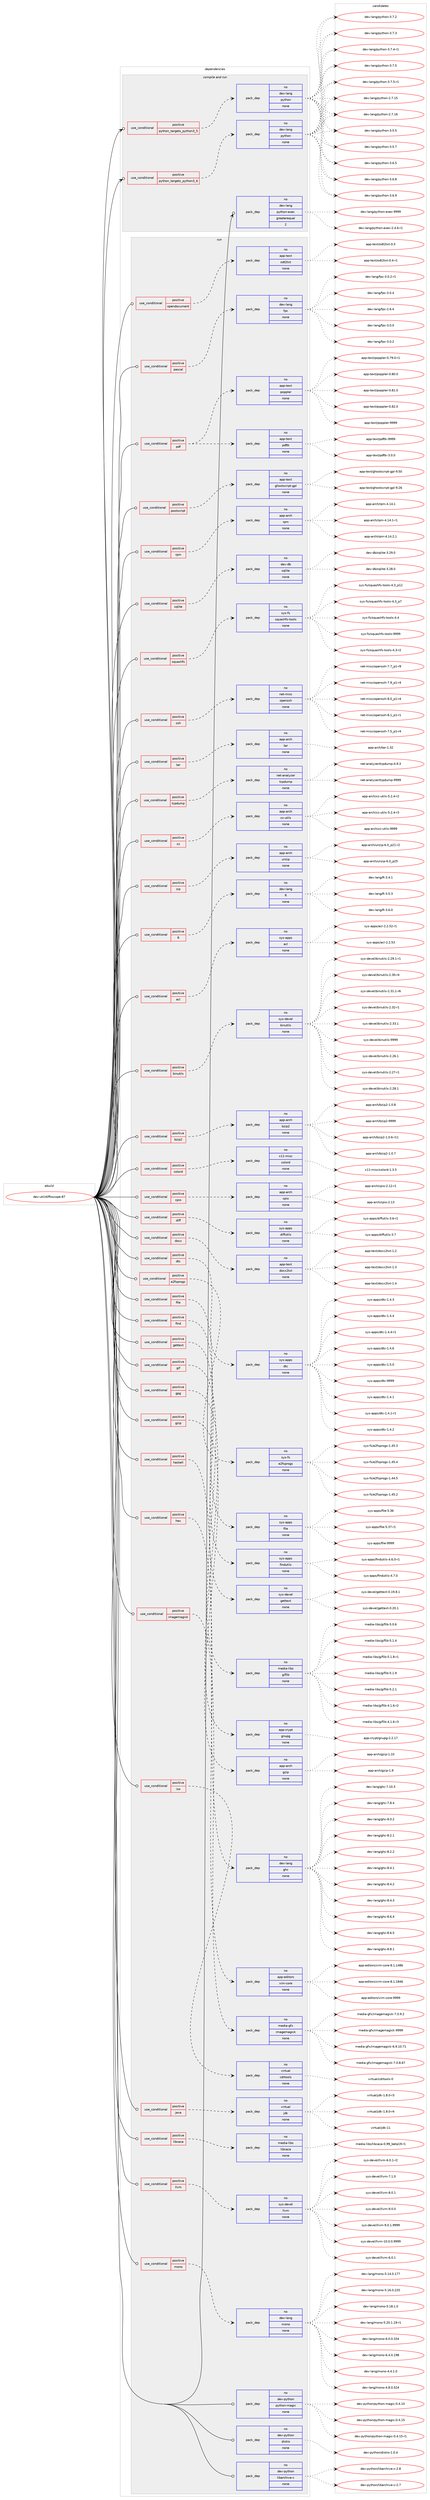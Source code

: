 digraph prolog {

# *************
# Graph options
# *************

newrank=true;
concentrate=true;
compound=true;
graph [rankdir=LR,fontname=Helvetica,fontsize=10,ranksep=1.5];#, ranksep=2.5, nodesep=0.2];
edge  [arrowhead=vee];
node  [fontname=Helvetica,fontsize=10];

# **********
# The ebuild
# **********

subgraph cluster_leftcol {
color=gray;
rank=same;
label=<<i>ebuild</i>>;
id [label="dev-util/diffoscope-87", color=red, width=4, href="../dev-util/diffoscope-87.svg"];
}

# ****************
# The dependencies
# ****************

subgraph cluster_midcol {
color=gray;
label=<<i>dependencies</i>>;
subgraph cluster_compile {
fillcolor="#eeeeee";
style=filled;
label=<<i>compile</i>>;
}
subgraph cluster_compileandrun {
fillcolor="#eeeeee";
style=filled;
label=<<i>compile and run</i>>;
subgraph cond182493 {
dependency728346 [label=<<TABLE BORDER="0" CELLBORDER="1" CELLSPACING="0" CELLPADDING="4"><TR><TD ROWSPAN="3" CELLPADDING="10">use_conditional</TD></TR><TR><TD>positive</TD></TR><TR><TD>python_targets_python3_5</TD></TR></TABLE>>, shape=none, color=red];
subgraph pack533726 {
dependency728347 [label=<<TABLE BORDER="0" CELLBORDER="1" CELLSPACING="0" CELLPADDING="4" WIDTH="220"><TR><TD ROWSPAN="6" CELLPADDING="30">pack_dep</TD></TR><TR><TD WIDTH="110">no</TD></TR><TR><TD>dev-lang</TD></TR><TR><TD>python</TD></TR><TR><TD>none</TD></TR><TR><TD></TD></TR></TABLE>>, shape=none, color=blue];
}
dependency728346:e -> dependency728347:w [weight=20,style="dashed",arrowhead="vee"];
}
id:e -> dependency728346:w [weight=20,style="solid",arrowhead="odotvee"];
subgraph cond182494 {
dependency728348 [label=<<TABLE BORDER="0" CELLBORDER="1" CELLSPACING="0" CELLPADDING="4"><TR><TD ROWSPAN="3" CELLPADDING="10">use_conditional</TD></TR><TR><TD>positive</TD></TR><TR><TD>python_targets_python3_6</TD></TR></TABLE>>, shape=none, color=red];
subgraph pack533727 {
dependency728349 [label=<<TABLE BORDER="0" CELLBORDER="1" CELLSPACING="0" CELLPADDING="4" WIDTH="220"><TR><TD ROWSPAN="6" CELLPADDING="30">pack_dep</TD></TR><TR><TD WIDTH="110">no</TD></TR><TR><TD>dev-lang</TD></TR><TR><TD>python</TD></TR><TR><TD>none</TD></TR><TR><TD></TD></TR></TABLE>>, shape=none, color=blue];
}
dependency728348:e -> dependency728349:w [weight=20,style="dashed",arrowhead="vee"];
}
id:e -> dependency728348:w [weight=20,style="solid",arrowhead="odotvee"];
subgraph pack533728 {
dependency728350 [label=<<TABLE BORDER="0" CELLBORDER="1" CELLSPACING="0" CELLPADDING="4" WIDTH="220"><TR><TD ROWSPAN="6" CELLPADDING="30">pack_dep</TD></TR><TR><TD WIDTH="110">no</TD></TR><TR><TD>dev-lang</TD></TR><TR><TD>python-exec</TD></TR><TR><TD>greaterequal</TD></TR><TR><TD>2</TD></TR></TABLE>>, shape=none, color=blue];
}
id:e -> dependency728350:w [weight=20,style="solid",arrowhead="odotvee"];
}
subgraph cluster_run {
fillcolor="#eeeeee";
style=filled;
label=<<i>run</i>>;
subgraph cond182495 {
dependency728351 [label=<<TABLE BORDER="0" CELLBORDER="1" CELLSPACING="0" CELLPADDING="4"><TR><TD ROWSPAN="3" CELLPADDING="10">use_conditional</TD></TR><TR><TD>positive</TD></TR><TR><TD>R</TD></TR></TABLE>>, shape=none, color=red];
subgraph pack533729 {
dependency728352 [label=<<TABLE BORDER="0" CELLBORDER="1" CELLSPACING="0" CELLPADDING="4" WIDTH="220"><TR><TD ROWSPAN="6" CELLPADDING="30">pack_dep</TD></TR><TR><TD WIDTH="110">no</TD></TR><TR><TD>dev-lang</TD></TR><TR><TD>R</TD></TR><TR><TD>none</TD></TR><TR><TD></TD></TR></TABLE>>, shape=none, color=blue];
}
dependency728351:e -> dependency728352:w [weight=20,style="dashed",arrowhead="vee"];
}
id:e -> dependency728351:w [weight=20,style="solid",arrowhead="odot"];
subgraph cond182496 {
dependency728353 [label=<<TABLE BORDER="0" CELLBORDER="1" CELLSPACING="0" CELLPADDING="4"><TR><TD ROWSPAN="3" CELLPADDING="10">use_conditional</TD></TR><TR><TD>positive</TD></TR><TR><TD>acl</TD></TR></TABLE>>, shape=none, color=red];
subgraph pack533730 {
dependency728354 [label=<<TABLE BORDER="0" CELLBORDER="1" CELLSPACING="0" CELLPADDING="4" WIDTH="220"><TR><TD ROWSPAN="6" CELLPADDING="30">pack_dep</TD></TR><TR><TD WIDTH="110">no</TD></TR><TR><TD>sys-apps</TD></TR><TR><TD>acl</TD></TR><TR><TD>none</TD></TR><TR><TD></TD></TR></TABLE>>, shape=none, color=blue];
}
dependency728353:e -> dependency728354:w [weight=20,style="dashed",arrowhead="vee"];
}
id:e -> dependency728353:w [weight=20,style="solid",arrowhead="odot"];
subgraph cond182497 {
dependency728355 [label=<<TABLE BORDER="0" CELLBORDER="1" CELLSPACING="0" CELLPADDING="4"><TR><TD ROWSPAN="3" CELLPADDING="10">use_conditional</TD></TR><TR><TD>positive</TD></TR><TR><TD>binutils</TD></TR></TABLE>>, shape=none, color=red];
subgraph pack533731 {
dependency728356 [label=<<TABLE BORDER="0" CELLBORDER="1" CELLSPACING="0" CELLPADDING="4" WIDTH="220"><TR><TD ROWSPAN="6" CELLPADDING="30">pack_dep</TD></TR><TR><TD WIDTH="110">no</TD></TR><TR><TD>sys-devel</TD></TR><TR><TD>binutils</TD></TR><TR><TD>none</TD></TR><TR><TD></TD></TR></TABLE>>, shape=none, color=blue];
}
dependency728355:e -> dependency728356:w [weight=20,style="dashed",arrowhead="vee"];
}
id:e -> dependency728355:w [weight=20,style="solid",arrowhead="odot"];
subgraph cond182498 {
dependency728357 [label=<<TABLE BORDER="0" CELLBORDER="1" CELLSPACING="0" CELLPADDING="4"><TR><TD ROWSPAN="3" CELLPADDING="10">use_conditional</TD></TR><TR><TD>positive</TD></TR><TR><TD>bzip2</TD></TR></TABLE>>, shape=none, color=red];
subgraph pack533732 {
dependency728358 [label=<<TABLE BORDER="0" CELLBORDER="1" CELLSPACING="0" CELLPADDING="4" WIDTH="220"><TR><TD ROWSPAN="6" CELLPADDING="30">pack_dep</TD></TR><TR><TD WIDTH="110">no</TD></TR><TR><TD>app-arch</TD></TR><TR><TD>bzip2</TD></TR><TR><TD>none</TD></TR><TR><TD></TD></TR></TABLE>>, shape=none, color=blue];
}
dependency728357:e -> dependency728358:w [weight=20,style="dashed",arrowhead="vee"];
}
id:e -> dependency728357:w [weight=20,style="solid",arrowhead="odot"];
subgraph cond182499 {
dependency728359 [label=<<TABLE BORDER="0" CELLBORDER="1" CELLSPACING="0" CELLPADDING="4"><TR><TD ROWSPAN="3" CELLPADDING="10">use_conditional</TD></TR><TR><TD>positive</TD></TR><TR><TD>colord</TD></TR></TABLE>>, shape=none, color=red];
subgraph pack533733 {
dependency728360 [label=<<TABLE BORDER="0" CELLBORDER="1" CELLSPACING="0" CELLPADDING="4" WIDTH="220"><TR><TD ROWSPAN="6" CELLPADDING="30">pack_dep</TD></TR><TR><TD WIDTH="110">no</TD></TR><TR><TD>x11-misc</TD></TR><TR><TD>colord</TD></TR><TR><TD>none</TD></TR><TR><TD></TD></TR></TABLE>>, shape=none, color=blue];
}
dependency728359:e -> dependency728360:w [weight=20,style="dashed",arrowhead="vee"];
}
id:e -> dependency728359:w [weight=20,style="solid",arrowhead="odot"];
subgraph cond182500 {
dependency728361 [label=<<TABLE BORDER="0" CELLBORDER="1" CELLSPACING="0" CELLPADDING="4"><TR><TD ROWSPAN="3" CELLPADDING="10">use_conditional</TD></TR><TR><TD>positive</TD></TR><TR><TD>cpio</TD></TR></TABLE>>, shape=none, color=red];
subgraph pack533734 {
dependency728362 [label=<<TABLE BORDER="0" CELLBORDER="1" CELLSPACING="0" CELLPADDING="4" WIDTH="220"><TR><TD ROWSPAN="6" CELLPADDING="30">pack_dep</TD></TR><TR><TD WIDTH="110">no</TD></TR><TR><TD>app-arch</TD></TR><TR><TD>cpio</TD></TR><TR><TD>none</TD></TR><TR><TD></TD></TR></TABLE>>, shape=none, color=blue];
}
dependency728361:e -> dependency728362:w [weight=20,style="dashed",arrowhead="vee"];
}
id:e -> dependency728361:w [weight=20,style="solid",arrowhead="odot"];
subgraph cond182501 {
dependency728363 [label=<<TABLE BORDER="0" CELLBORDER="1" CELLSPACING="0" CELLPADDING="4"><TR><TD ROWSPAN="3" CELLPADDING="10">use_conditional</TD></TR><TR><TD>positive</TD></TR><TR><TD>diff</TD></TR></TABLE>>, shape=none, color=red];
subgraph pack533735 {
dependency728364 [label=<<TABLE BORDER="0" CELLBORDER="1" CELLSPACING="0" CELLPADDING="4" WIDTH="220"><TR><TD ROWSPAN="6" CELLPADDING="30">pack_dep</TD></TR><TR><TD WIDTH="110">no</TD></TR><TR><TD>sys-apps</TD></TR><TR><TD>diffutils</TD></TR><TR><TD>none</TD></TR><TR><TD></TD></TR></TABLE>>, shape=none, color=blue];
}
dependency728363:e -> dependency728364:w [weight=20,style="dashed",arrowhead="vee"];
}
id:e -> dependency728363:w [weight=20,style="solid",arrowhead="odot"];
subgraph cond182502 {
dependency728365 [label=<<TABLE BORDER="0" CELLBORDER="1" CELLSPACING="0" CELLPADDING="4"><TR><TD ROWSPAN="3" CELLPADDING="10">use_conditional</TD></TR><TR><TD>positive</TD></TR><TR><TD>docx</TD></TR></TABLE>>, shape=none, color=red];
subgraph pack533736 {
dependency728366 [label=<<TABLE BORDER="0" CELLBORDER="1" CELLSPACING="0" CELLPADDING="4" WIDTH="220"><TR><TD ROWSPAN="6" CELLPADDING="30">pack_dep</TD></TR><TR><TD WIDTH="110">no</TD></TR><TR><TD>app-text</TD></TR><TR><TD>docx2txt</TD></TR><TR><TD>none</TD></TR><TR><TD></TD></TR></TABLE>>, shape=none, color=blue];
}
dependency728365:e -> dependency728366:w [weight=20,style="dashed",arrowhead="vee"];
}
id:e -> dependency728365:w [weight=20,style="solid",arrowhead="odot"];
subgraph cond182503 {
dependency728367 [label=<<TABLE BORDER="0" CELLBORDER="1" CELLSPACING="0" CELLPADDING="4"><TR><TD ROWSPAN="3" CELLPADDING="10">use_conditional</TD></TR><TR><TD>positive</TD></TR><TR><TD>dtc</TD></TR></TABLE>>, shape=none, color=red];
subgraph pack533737 {
dependency728368 [label=<<TABLE BORDER="0" CELLBORDER="1" CELLSPACING="0" CELLPADDING="4" WIDTH="220"><TR><TD ROWSPAN="6" CELLPADDING="30">pack_dep</TD></TR><TR><TD WIDTH="110">no</TD></TR><TR><TD>sys-apps</TD></TR><TR><TD>dtc</TD></TR><TR><TD>none</TD></TR><TR><TD></TD></TR></TABLE>>, shape=none, color=blue];
}
dependency728367:e -> dependency728368:w [weight=20,style="dashed",arrowhead="vee"];
}
id:e -> dependency728367:w [weight=20,style="solid",arrowhead="odot"];
subgraph cond182504 {
dependency728369 [label=<<TABLE BORDER="0" CELLBORDER="1" CELLSPACING="0" CELLPADDING="4"><TR><TD ROWSPAN="3" CELLPADDING="10">use_conditional</TD></TR><TR><TD>positive</TD></TR><TR><TD>e2fsprogs</TD></TR></TABLE>>, shape=none, color=red];
subgraph pack533738 {
dependency728370 [label=<<TABLE BORDER="0" CELLBORDER="1" CELLSPACING="0" CELLPADDING="4" WIDTH="220"><TR><TD ROWSPAN="6" CELLPADDING="30">pack_dep</TD></TR><TR><TD WIDTH="110">no</TD></TR><TR><TD>sys-fs</TD></TR><TR><TD>e2fsprogs</TD></TR><TR><TD>none</TD></TR><TR><TD></TD></TR></TABLE>>, shape=none, color=blue];
}
dependency728369:e -> dependency728370:w [weight=20,style="dashed",arrowhead="vee"];
}
id:e -> dependency728369:w [weight=20,style="solid",arrowhead="odot"];
subgraph cond182505 {
dependency728371 [label=<<TABLE BORDER="0" CELLBORDER="1" CELLSPACING="0" CELLPADDING="4"><TR><TD ROWSPAN="3" CELLPADDING="10">use_conditional</TD></TR><TR><TD>positive</TD></TR><TR><TD>file</TD></TR></TABLE>>, shape=none, color=red];
subgraph pack533739 {
dependency728372 [label=<<TABLE BORDER="0" CELLBORDER="1" CELLSPACING="0" CELLPADDING="4" WIDTH="220"><TR><TD ROWSPAN="6" CELLPADDING="30">pack_dep</TD></TR><TR><TD WIDTH="110">no</TD></TR><TR><TD>sys-apps</TD></TR><TR><TD>file</TD></TR><TR><TD>none</TD></TR><TR><TD></TD></TR></TABLE>>, shape=none, color=blue];
}
dependency728371:e -> dependency728372:w [weight=20,style="dashed",arrowhead="vee"];
}
id:e -> dependency728371:w [weight=20,style="solid",arrowhead="odot"];
subgraph cond182506 {
dependency728373 [label=<<TABLE BORDER="0" CELLBORDER="1" CELLSPACING="0" CELLPADDING="4"><TR><TD ROWSPAN="3" CELLPADDING="10">use_conditional</TD></TR><TR><TD>positive</TD></TR><TR><TD>find</TD></TR></TABLE>>, shape=none, color=red];
subgraph pack533740 {
dependency728374 [label=<<TABLE BORDER="0" CELLBORDER="1" CELLSPACING="0" CELLPADDING="4" WIDTH="220"><TR><TD ROWSPAN="6" CELLPADDING="30">pack_dep</TD></TR><TR><TD WIDTH="110">no</TD></TR><TR><TD>sys-apps</TD></TR><TR><TD>findutils</TD></TR><TR><TD>none</TD></TR><TR><TD></TD></TR></TABLE>>, shape=none, color=blue];
}
dependency728373:e -> dependency728374:w [weight=20,style="dashed",arrowhead="vee"];
}
id:e -> dependency728373:w [weight=20,style="solid",arrowhead="odot"];
subgraph cond182507 {
dependency728375 [label=<<TABLE BORDER="0" CELLBORDER="1" CELLSPACING="0" CELLPADDING="4"><TR><TD ROWSPAN="3" CELLPADDING="10">use_conditional</TD></TR><TR><TD>positive</TD></TR><TR><TD>gettext</TD></TR></TABLE>>, shape=none, color=red];
subgraph pack533741 {
dependency728376 [label=<<TABLE BORDER="0" CELLBORDER="1" CELLSPACING="0" CELLPADDING="4" WIDTH="220"><TR><TD ROWSPAN="6" CELLPADDING="30">pack_dep</TD></TR><TR><TD WIDTH="110">no</TD></TR><TR><TD>sys-devel</TD></TR><TR><TD>gettext</TD></TR><TR><TD>none</TD></TR><TR><TD></TD></TR></TABLE>>, shape=none, color=blue];
}
dependency728375:e -> dependency728376:w [weight=20,style="dashed",arrowhead="vee"];
}
id:e -> dependency728375:w [weight=20,style="solid",arrowhead="odot"];
subgraph cond182508 {
dependency728377 [label=<<TABLE BORDER="0" CELLBORDER="1" CELLSPACING="0" CELLPADDING="4"><TR><TD ROWSPAN="3" CELLPADDING="10">use_conditional</TD></TR><TR><TD>positive</TD></TR><TR><TD>gif</TD></TR></TABLE>>, shape=none, color=red];
subgraph pack533742 {
dependency728378 [label=<<TABLE BORDER="0" CELLBORDER="1" CELLSPACING="0" CELLPADDING="4" WIDTH="220"><TR><TD ROWSPAN="6" CELLPADDING="30">pack_dep</TD></TR><TR><TD WIDTH="110">no</TD></TR><TR><TD>media-libs</TD></TR><TR><TD>giflib</TD></TR><TR><TD>none</TD></TR><TR><TD></TD></TR></TABLE>>, shape=none, color=blue];
}
dependency728377:e -> dependency728378:w [weight=20,style="dashed",arrowhead="vee"];
}
id:e -> dependency728377:w [weight=20,style="solid",arrowhead="odot"];
subgraph cond182509 {
dependency728379 [label=<<TABLE BORDER="0" CELLBORDER="1" CELLSPACING="0" CELLPADDING="4"><TR><TD ROWSPAN="3" CELLPADDING="10">use_conditional</TD></TR><TR><TD>positive</TD></TR><TR><TD>gpg</TD></TR></TABLE>>, shape=none, color=red];
subgraph pack533743 {
dependency728380 [label=<<TABLE BORDER="0" CELLBORDER="1" CELLSPACING="0" CELLPADDING="4" WIDTH="220"><TR><TD ROWSPAN="6" CELLPADDING="30">pack_dep</TD></TR><TR><TD WIDTH="110">no</TD></TR><TR><TD>app-crypt</TD></TR><TR><TD>gnupg</TD></TR><TR><TD>none</TD></TR><TR><TD></TD></TR></TABLE>>, shape=none, color=blue];
}
dependency728379:e -> dependency728380:w [weight=20,style="dashed",arrowhead="vee"];
}
id:e -> dependency728379:w [weight=20,style="solid",arrowhead="odot"];
subgraph cond182510 {
dependency728381 [label=<<TABLE BORDER="0" CELLBORDER="1" CELLSPACING="0" CELLPADDING="4"><TR><TD ROWSPAN="3" CELLPADDING="10">use_conditional</TD></TR><TR><TD>positive</TD></TR><TR><TD>gzip</TD></TR></TABLE>>, shape=none, color=red];
subgraph pack533744 {
dependency728382 [label=<<TABLE BORDER="0" CELLBORDER="1" CELLSPACING="0" CELLPADDING="4" WIDTH="220"><TR><TD ROWSPAN="6" CELLPADDING="30">pack_dep</TD></TR><TR><TD WIDTH="110">no</TD></TR><TR><TD>app-arch</TD></TR><TR><TD>gzip</TD></TR><TR><TD>none</TD></TR><TR><TD></TD></TR></TABLE>>, shape=none, color=blue];
}
dependency728381:e -> dependency728382:w [weight=20,style="dashed",arrowhead="vee"];
}
id:e -> dependency728381:w [weight=20,style="solid",arrowhead="odot"];
subgraph cond182511 {
dependency728383 [label=<<TABLE BORDER="0" CELLBORDER="1" CELLSPACING="0" CELLPADDING="4"><TR><TD ROWSPAN="3" CELLPADDING="10">use_conditional</TD></TR><TR><TD>positive</TD></TR><TR><TD>haskell</TD></TR></TABLE>>, shape=none, color=red];
subgraph pack533745 {
dependency728384 [label=<<TABLE BORDER="0" CELLBORDER="1" CELLSPACING="0" CELLPADDING="4" WIDTH="220"><TR><TD ROWSPAN="6" CELLPADDING="30">pack_dep</TD></TR><TR><TD WIDTH="110">no</TD></TR><TR><TD>dev-lang</TD></TR><TR><TD>ghc</TD></TR><TR><TD>none</TD></TR><TR><TD></TD></TR></TABLE>>, shape=none, color=blue];
}
dependency728383:e -> dependency728384:w [weight=20,style="dashed",arrowhead="vee"];
}
id:e -> dependency728383:w [weight=20,style="solid",arrowhead="odot"];
subgraph cond182512 {
dependency728385 [label=<<TABLE BORDER="0" CELLBORDER="1" CELLSPACING="0" CELLPADDING="4"><TR><TD ROWSPAN="3" CELLPADDING="10">use_conditional</TD></TR><TR><TD>positive</TD></TR><TR><TD>hex</TD></TR></TABLE>>, shape=none, color=red];
subgraph pack533746 {
dependency728386 [label=<<TABLE BORDER="0" CELLBORDER="1" CELLSPACING="0" CELLPADDING="4" WIDTH="220"><TR><TD ROWSPAN="6" CELLPADDING="30">pack_dep</TD></TR><TR><TD WIDTH="110">no</TD></TR><TR><TD>app-editors</TD></TR><TR><TD>vim-core</TD></TR><TR><TD>none</TD></TR><TR><TD></TD></TR></TABLE>>, shape=none, color=blue];
}
dependency728385:e -> dependency728386:w [weight=20,style="dashed",arrowhead="vee"];
}
id:e -> dependency728385:w [weight=20,style="solid",arrowhead="odot"];
subgraph cond182513 {
dependency728387 [label=<<TABLE BORDER="0" CELLBORDER="1" CELLSPACING="0" CELLPADDING="4"><TR><TD ROWSPAN="3" CELLPADDING="10">use_conditional</TD></TR><TR><TD>positive</TD></TR><TR><TD>imagemagick</TD></TR></TABLE>>, shape=none, color=red];
subgraph pack533747 {
dependency728388 [label=<<TABLE BORDER="0" CELLBORDER="1" CELLSPACING="0" CELLPADDING="4" WIDTH="220"><TR><TD ROWSPAN="6" CELLPADDING="30">pack_dep</TD></TR><TR><TD WIDTH="110">no</TD></TR><TR><TD>media-gfx</TD></TR><TR><TD>imagemagick</TD></TR><TR><TD>none</TD></TR><TR><TD></TD></TR></TABLE>>, shape=none, color=blue];
}
dependency728387:e -> dependency728388:w [weight=20,style="dashed",arrowhead="vee"];
}
id:e -> dependency728387:w [weight=20,style="solid",arrowhead="odot"];
subgraph cond182514 {
dependency728389 [label=<<TABLE BORDER="0" CELLBORDER="1" CELLSPACING="0" CELLPADDING="4"><TR><TD ROWSPAN="3" CELLPADDING="10">use_conditional</TD></TR><TR><TD>positive</TD></TR><TR><TD>iso</TD></TR></TABLE>>, shape=none, color=red];
subgraph pack533748 {
dependency728390 [label=<<TABLE BORDER="0" CELLBORDER="1" CELLSPACING="0" CELLPADDING="4" WIDTH="220"><TR><TD ROWSPAN="6" CELLPADDING="30">pack_dep</TD></TR><TR><TD WIDTH="110">no</TD></TR><TR><TD>virtual</TD></TR><TR><TD>cdrtools</TD></TR><TR><TD>none</TD></TR><TR><TD></TD></TR></TABLE>>, shape=none, color=blue];
}
dependency728389:e -> dependency728390:w [weight=20,style="dashed",arrowhead="vee"];
}
id:e -> dependency728389:w [weight=20,style="solid",arrowhead="odot"];
subgraph cond182515 {
dependency728391 [label=<<TABLE BORDER="0" CELLBORDER="1" CELLSPACING="0" CELLPADDING="4"><TR><TD ROWSPAN="3" CELLPADDING="10">use_conditional</TD></TR><TR><TD>positive</TD></TR><TR><TD>java</TD></TR></TABLE>>, shape=none, color=red];
subgraph pack533749 {
dependency728392 [label=<<TABLE BORDER="0" CELLBORDER="1" CELLSPACING="0" CELLPADDING="4" WIDTH="220"><TR><TD ROWSPAN="6" CELLPADDING="30">pack_dep</TD></TR><TR><TD WIDTH="110">no</TD></TR><TR><TD>virtual</TD></TR><TR><TD>jdk</TD></TR><TR><TD>none</TD></TR><TR><TD></TD></TR></TABLE>>, shape=none, color=blue];
}
dependency728391:e -> dependency728392:w [weight=20,style="dashed",arrowhead="vee"];
}
id:e -> dependency728391:w [weight=20,style="solid",arrowhead="odot"];
subgraph cond182516 {
dependency728393 [label=<<TABLE BORDER="0" CELLBORDER="1" CELLSPACING="0" CELLPADDING="4"><TR><TD ROWSPAN="3" CELLPADDING="10">use_conditional</TD></TR><TR><TD>positive</TD></TR><TR><TD>libcaca</TD></TR></TABLE>>, shape=none, color=red];
subgraph pack533750 {
dependency728394 [label=<<TABLE BORDER="0" CELLBORDER="1" CELLSPACING="0" CELLPADDING="4" WIDTH="220"><TR><TD ROWSPAN="6" CELLPADDING="30">pack_dep</TD></TR><TR><TD WIDTH="110">no</TD></TR><TR><TD>media-libs</TD></TR><TR><TD>libcaca</TD></TR><TR><TD>none</TD></TR><TR><TD></TD></TR></TABLE>>, shape=none, color=blue];
}
dependency728393:e -> dependency728394:w [weight=20,style="dashed",arrowhead="vee"];
}
id:e -> dependency728393:w [weight=20,style="solid",arrowhead="odot"];
subgraph cond182517 {
dependency728395 [label=<<TABLE BORDER="0" CELLBORDER="1" CELLSPACING="0" CELLPADDING="4"><TR><TD ROWSPAN="3" CELLPADDING="10">use_conditional</TD></TR><TR><TD>positive</TD></TR><TR><TD>llvm</TD></TR></TABLE>>, shape=none, color=red];
subgraph pack533751 {
dependency728396 [label=<<TABLE BORDER="0" CELLBORDER="1" CELLSPACING="0" CELLPADDING="4" WIDTH="220"><TR><TD ROWSPAN="6" CELLPADDING="30">pack_dep</TD></TR><TR><TD WIDTH="110">no</TD></TR><TR><TD>sys-devel</TD></TR><TR><TD>llvm</TD></TR><TR><TD>none</TD></TR><TR><TD></TD></TR></TABLE>>, shape=none, color=blue];
}
dependency728395:e -> dependency728396:w [weight=20,style="dashed",arrowhead="vee"];
}
id:e -> dependency728395:w [weight=20,style="solid",arrowhead="odot"];
subgraph cond182518 {
dependency728397 [label=<<TABLE BORDER="0" CELLBORDER="1" CELLSPACING="0" CELLPADDING="4"><TR><TD ROWSPAN="3" CELLPADDING="10">use_conditional</TD></TR><TR><TD>positive</TD></TR><TR><TD>mono</TD></TR></TABLE>>, shape=none, color=red];
subgraph pack533752 {
dependency728398 [label=<<TABLE BORDER="0" CELLBORDER="1" CELLSPACING="0" CELLPADDING="4" WIDTH="220"><TR><TD ROWSPAN="6" CELLPADDING="30">pack_dep</TD></TR><TR><TD WIDTH="110">no</TD></TR><TR><TD>dev-lang</TD></TR><TR><TD>mono</TD></TR><TR><TD>none</TD></TR><TR><TD></TD></TR></TABLE>>, shape=none, color=blue];
}
dependency728397:e -> dependency728398:w [weight=20,style="dashed",arrowhead="vee"];
}
id:e -> dependency728397:w [weight=20,style="solid",arrowhead="odot"];
subgraph cond182519 {
dependency728399 [label=<<TABLE BORDER="0" CELLBORDER="1" CELLSPACING="0" CELLPADDING="4"><TR><TD ROWSPAN="3" CELLPADDING="10">use_conditional</TD></TR><TR><TD>positive</TD></TR><TR><TD>opendocument</TD></TR></TABLE>>, shape=none, color=red];
subgraph pack533753 {
dependency728400 [label=<<TABLE BORDER="0" CELLBORDER="1" CELLSPACING="0" CELLPADDING="4" WIDTH="220"><TR><TD ROWSPAN="6" CELLPADDING="30">pack_dep</TD></TR><TR><TD WIDTH="110">no</TD></TR><TR><TD>app-text</TD></TR><TR><TD>odt2txt</TD></TR><TR><TD>none</TD></TR><TR><TD></TD></TR></TABLE>>, shape=none, color=blue];
}
dependency728399:e -> dependency728400:w [weight=20,style="dashed",arrowhead="vee"];
}
id:e -> dependency728399:w [weight=20,style="solid",arrowhead="odot"];
subgraph cond182520 {
dependency728401 [label=<<TABLE BORDER="0" CELLBORDER="1" CELLSPACING="0" CELLPADDING="4"><TR><TD ROWSPAN="3" CELLPADDING="10">use_conditional</TD></TR><TR><TD>positive</TD></TR><TR><TD>pascal</TD></TR></TABLE>>, shape=none, color=red];
subgraph pack533754 {
dependency728402 [label=<<TABLE BORDER="0" CELLBORDER="1" CELLSPACING="0" CELLPADDING="4" WIDTH="220"><TR><TD ROWSPAN="6" CELLPADDING="30">pack_dep</TD></TR><TR><TD WIDTH="110">no</TD></TR><TR><TD>dev-lang</TD></TR><TR><TD>fpc</TD></TR><TR><TD>none</TD></TR><TR><TD></TD></TR></TABLE>>, shape=none, color=blue];
}
dependency728401:e -> dependency728402:w [weight=20,style="dashed",arrowhead="vee"];
}
id:e -> dependency728401:w [weight=20,style="solid",arrowhead="odot"];
subgraph cond182521 {
dependency728403 [label=<<TABLE BORDER="0" CELLBORDER="1" CELLSPACING="0" CELLPADDING="4"><TR><TD ROWSPAN="3" CELLPADDING="10">use_conditional</TD></TR><TR><TD>positive</TD></TR><TR><TD>pdf</TD></TR></TABLE>>, shape=none, color=red];
subgraph pack533755 {
dependency728404 [label=<<TABLE BORDER="0" CELLBORDER="1" CELLSPACING="0" CELLPADDING="4" WIDTH="220"><TR><TD ROWSPAN="6" CELLPADDING="30">pack_dep</TD></TR><TR><TD WIDTH="110">no</TD></TR><TR><TD>app-text</TD></TR><TR><TD>pdftk</TD></TR><TR><TD>none</TD></TR><TR><TD></TD></TR></TABLE>>, shape=none, color=blue];
}
dependency728403:e -> dependency728404:w [weight=20,style="dashed",arrowhead="vee"];
subgraph pack533756 {
dependency728405 [label=<<TABLE BORDER="0" CELLBORDER="1" CELLSPACING="0" CELLPADDING="4" WIDTH="220"><TR><TD ROWSPAN="6" CELLPADDING="30">pack_dep</TD></TR><TR><TD WIDTH="110">no</TD></TR><TR><TD>app-text</TD></TR><TR><TD>poppler</TD></TR><TR><TD>none</TD></TR><TR><TD></TD></TR></TABLE>>, shape=none, color=blue];
}
dependency728403:e -> dependency728405:w [weight=20,style="dashed",arrowhead="vee"];
}
id:e -> dependency728403:w [weight=20,style="solid",arrowhead="odot"];
subgraph cond182522 {
dependency728406 [label=<<TABLE BORDER="0" CELLBORDER="1" CELLSPACING="0" CELLPADDING="4"><TR><TD ROWSPAN="3" CELLPADDING="10">use_conditional</TD></TR><TR><TD>positive</TD></TR><TR><TD>postscript</TD></TR></TABLE>>, shape=none, color=red];
subgraph pack533757 {
dependency728407 [label=<<TABLE BORDER="0" CELLBORDER="1" CELLSPACING="0" CELLPADDING="4" WIDTH="220"><TR><TD ROWSPAN="6" CELLPADDING="30">pack_dep</TD></TR><TR><TD WIDTH="110">no</TD></TR><TR><TD>app-text</TD></TR><TR><TD>ghostscript-gpl</TD></TR><TR><TD>none</TD></TR><TR><TD></TD></TR></TABLE>>, shape=none, color=blue];
}
dependency728406:e -> dependency728407:w [weight=20,style="dashed",arrowhead="vee"];
}
id:e -> dependency728406:w [weight=20,style="solid",arrowhead="odot"];
subgraph cond182523 {
dependency728408 [label=<<TABLE BORDER="0" CELLBORDER="1" CELLSPACING="0" CELLPADDING="4"><TR><TD ROWSPAN="3" CELLPADDING="10">use_conditional</TD></TR><TR><TD>positive</TD></TR><TR><TD>rpm</TD></TR></TABLE>>, shape=none, color=red];
subgraph pack533758 {
dependency728409 [label=<<TABLE BORDER="0" CELLBORDER="1" CELLSPACING="0" CELLPADDING="4" WIDTH="220"><TR><TD ROWSPAN="6" CELLPADDING="30">pack_dep</TD></TR><TR><TD WIDTH="110">no</TD></TR><TR><TD>app-arch</TD></TR><TR><TD>rpm</TD></TR><TR><TD>none</TD></TR><TR><TD></TD></TR></TABLE>>, shape=none, color=blue];
}
dependency728408:e -> dependency728409:w [weight=20,style="dashed",arrowhead="vee"];
}
id:e -> dependency728408:w [weight=20,style="solid",arrowhead="odot"];
subgraph cond182524 {
dependency728410 [label=<<TABLE BORDER="0" CELLBORDER="1" CELLSPACING="0" CELLPADDING="4"><TR><TD ROWSPAN="3" CELLPADDING="10">use_conditional</TD></TR><TR><TD>positive</TD></TR><TR><TD>sqlite</TD></TR></TABLE>>, shape=none, color=red];
subgraph pack533759 {
dependency728411 [label=<<TABLE BORDER="0" CELLBORDER="1" CELLSPACING="0" CELLPADDING="4" WIDTH="220"><TR><TD ROWSPAN="6" CELLPADDING="30">pack_dep</TD></TR><TR><TD WIDTH="110">no</TD></TR><TR><TD>dev-db</TD></TR><TR><TD>sqlite</TD></TR><TR><TD>none</TD></TR><TR><TD></TD></TR></TABLE>>, shape=none, color=blue];
}
dependency728410:e -> dependency728411:w [weight=20,style="dashed",arrowhead="vee"];
}
id:e -> dependency728410:w [weight=20,style="solid",arrowhead="odot"];
subgraph cond182525 {
dependency728412 [label=<<TABLE BORDER="0" CELLBORDER="1" CELLSPACING="0" CELLPADDING="4"><TR><TD ROWSPAN="3" CELLPADDING="10">use_conditional</TD></TR><TR><TD>positive</TD></TR><TR><TD>squashfs</TD></TR></TABLE>>, shape=none, color=red];
subgraph pack533760 {
dependency728413 [label=<<TABLE BORDER="0" CELLBORDER="1" CELLSPACING="0" CELLPADDING="4" WIDTH="220"><TR><TD ROWSPAN="6" CELLPADDING="30">pack_dep</TD></TR><TR><TD WIDTH="110">no</TD></TR><TR><TD>sys-fs</TD></TR><TR><TD>squashfs-tools</TD></TR><TR><TD>none</TD></TR><TR><TD></TD></TR></TABLE>>, shape=none, color=blue];
}
dependency728412:e -> dependency728413:w [weight=20,style="dashed",arrowhead="vee"];
}
id:e -> dependency728412:w [weight=20,style="solid",arrowhead="odot"];
subgraph cond182526 {
dependency728414 [label=<<TABLE BORDER="0" CELLBORDER="1" CELLSPACING="0" CELLPADDING="4"><TR><TD ROWSPAN="3" CELLPADDING="10">use_conditional</TD></TR><TR><TD>positive</TD></TR><TR><TD>ssh</TD></TR></TABLE>>, shape=none, color=red];
subgraph pack533761 {
dependency728415 [label=<<TABLE BORDER="0" CELLBORDER="1" CELLSPACING="0" CELLPADDING="4" WIDTH="220"><TR><TD ROWSPAN="6" CELLPADDING="30">pack_dep</TD></TR><TR><TD WIDTH="110">no</TD></TR><TR><TD>net-misc</TD></TR><TR><TD>openssh</TD></TR><TR><TD>none</TD></TR><TR><TD></TD></TR></TABLE>>, shape=none, color=blue];
}
dependency728414:e -> dependency728415:w [weight=20,style="dashed",arrowhead="vee"];
}
id:e -> dependency728414:w [weight=20,style="solid",arrowhead="odot"];
subgraph cond182527 {
dependency728416 [label=<<TABLE BORDER="0" CELLBORDER="1" CELLSPACING="0" CELLPADDING="4"><TR><TD ROWSPAN="3" CELLPADDING="10">use_conditional</TD></TR><TR><TD>positive</TD></TR><TR><TD>tar</TD></TR></TABLE>>, shape=none, color=red];
subgraph pack533762 {
dependency728417 [label=<<TABLE BORDER="0" CELLBORDER="1" CELLSPACING="0" CELLPADDING="4" WIDTH="220"><TR><TD ROWSPAN="6" CELLPADDING="30">pack_dep</TD></TR><TR><TD WIDTH="110">no</TD></TR><TR><TD>app-arch</TD></TR><TR><TD>tar</TD></TR><TR><TD>none</TD></TR><TR><TD></TD></TR></TABLE>>, shape=none, color=blue];
}
dependency728416:e -> dependency728417:w [weight=20,style="dashed",arrowhead="vee"];
}
id:e -> dependency728416:w [weight=20,style="solid",arrowhead="odot"];
subgraph cond182528 {
dependency728418 [label=<<TABLE BORDER="0" CELLBORDER="1" CELLSPACING="0" CELLPADDING="4"><TR><TD ROWSPAN="3" CELLPADDING="10">use_conditional</TD></TR><TR><TD>positive</TD></TR><TR><TD>tcpdump</TD></TR></TABLE>>, shape=none, color=red];
subgraph pack533763 {
dependency728419 [label=<<TABLE BORDER="0" CELLBORDER="1" CELLSPACING="0" CELLPADDING="4" WIDTH="220"><TR><TD ROWSPAN="6" CELLPADDING="30">pack_dep</TD></TR><TR><TD WIDTH="110">no</TD></TR><TR><TD>net-analyzer</TD></TR><TR><TD>tcpdump</TD></TR><TR><TD>none</TD></TR><TR><TD></TD></TR></TABLE>>, shape=none, color=blue];
}
dependency728418:e -> dependency728419:w [weight=20,style="dashed",arrowhead="vee"];
}
id:e -> dependency728418:w [weight=20,style="solid",arrowhead="odot"];
subgraph cond182529 {
dependency728420 [label=<<TABLE BORDER="0" CELLBORDER="1" CELLSPACING="0" CELLPADDING="4"><TR><TD ROWSPAN="3" CELLPADDING="10">use_conditional</TD></TR><TR><TD>positive</TD></TR><TR><TD>xz</TD></TR></TABLE>>, shape=none, color=red];
subgraph pack533764 {
dependency728421 [label=<<TABLE BORDER="0" CELLBORDER="1" CELLSPACING="0" CELLPADDING="4" WIDTH="220"><TR><TD ROWSPAN="6" CELLPADDING="30">pack_dep</TD></TR><TR><TD WIDTH="110">no</TD></TR><TR><TD>app-arch</TD></TR><TR><TD>xz-utils</TD></TR><TR><TD>none</TD></TR><TR><TD></TD></TR></TABLE>>, shape=none, color=blue];
}
dependency728420:e -> dependency728421:w [weight=20,style="dashed",arrowhead="vee"];
}
id:e -> dependency728420:w [weight=20,style="solid",arrowhead="odot"];
subgraph cond182530 {
dependency728422 [label=<<TABLE BORDER="0" CELLBORDER="1" CELLSPACING="0" CELLPADDING="4"><TR><TD ROWSPAN="3" CELLPADDING="10">use_conditional</TD></TR><TR><TD>positive</TD></TR><TR><TD>zip</TD></TR></TABLE>>, shape=none, color=red];
subgraph pack533765 {
dependency728423 [label=<<TABLE BORDER="0" CELLBORDER="1" CELLSPACING="0" CELLPADDING="4" WIDTH="220"><TR><TD ROWSPAN="6" CELLPADDING="30">pack_dep</TD></TR><TR><TD WIDTH="110">no</TD></TR><TR><TD>app-arch</TD></TR><TR><TD>unzip</TD></TR><TR><TD>none</TD></TR><TR><TD></TD></TR></TABLE>>, shape=none, color=blue];
}
dependency728422:e -> dependency728423:w [weight=20,style="dashed",arrowhead="vee"];
}
id:e -> dependency728422:w [weight=20,style="solid",arrowhead="odot"];
subgraph pack533766 {
dependency728424 [label=<<TABLE BORDER="0" CELLBORDER="1" CELLSPACING="0" CELLPADDING="4" WIDTH="220"><TR><TD ROWSPAN="6" CELLPADDING="30">pack_dep</TD></TR><TR><TD WIDTH="110">no</TD></TR><TR><TD>dev-python</TD></TR><TR><TD>distro</TD></TR><TR><TD>none</TD></TR><TR><TD></TD></TR></TABLE>>, shape=none, color=blue];
}
id:e -> dependency728424:w [weight=20,style="solid",arrowhead="odot"];
subgraph pack533767 {
dependency728425 [label=<<TABLE BORDER="0" CELLBORDER="1" CELLSPACING="0" CELLPADDING="4" WIDTH="220"><TR><TD ROWSPAN="6" CELLPADDING="30">pack_dep</TD></TR><TR><TD WIDTH="110">no</TD></TR><TR><TD>dev-python</TD></TR><TR><TD>libarchive-c</TD></TR><TR><TD>none</TD></TR><TR><TD></TD></TR></TABLE>>, shape=none, color=blue];
}
id:e -> dependency728425:w [weight=20,style="solid",arrowhead="odot"];
subgraph pack533768 {
dependency728426 [label=<<TABLE BORDER="0" CELLBORDER="1" CELLSPACING="0" CELLPADDING="4" WIDTH="220"><TR><TD ROWSPAN="6" CELLPADDING="30">pack_dep</TD></TR><TR><TD WIDTH="110">no</TD></TR><TR><TD>dev-python</TD></TR><TR><TD>python-magic</TD></TR><TR><TD>none</TD></TR><TR><TD></TD></TR></TABLE>>, shape=none, color=blue];
}
id:e -> dependency728426:w [weight=20,style="solid",arrowhead="odot"];
}
}

# **************
# The candidates
# **************

subgraph cluster_choices {
rank=same;
color=gray;
label=<<i>candidates</i>>;

subgraph choice533726 {
color=black;
nodesep=1;
choice10010111845108971101034711212111610411111045504655464953 [label="dev-lang/python-2.7.15", color=red, width=4,href="../dev-lang/python-2.7.15.svg"];
choice10010111845108971101034711212111610411111045504655464954 [label="dev-lang/python-2.7.16", color=red, width=4,href="../dev-lang/python-2.7.16.svg"];
choice100101118451089711010347112121116104111110455146534653 [label="dev-lang/python-3.5.5", color=red, width=4,href="../dev-lang/python-3.5.5.svg"];
choice100101118451089711010347112121116104111110455146534655 [label="dev-lang/python-3.5.7", color=red, width=4,href="../dev-lang/python-3.5.7.svg"];
choice100101118451089711010347112121116104111110455146544653 [label="dev-lang/python-3.6.5", color=red, width=4,href="../dev-lang/python-3.6.5.svg"];
choice100101118451089711010347112121116104111110455146544656 [label="dev-lang/python-3.6.8", color=red, width=4,href="../dev-lang/python-3.6.8.svg"];
choice100101118451089711010347112121116104111110455146544657 [label="dev-lang/python-3.6.9", color=red, width=4,href="../dev-lang/python-3.6.9.svg"];
choice100101118451089711010347112121116104111110455146554650 [label="dev-lang/python-3.7.2", color=red, width=4,href="../dev-lang/python-3.7.2.svg"];
choice100101118451089711010347112121116104111110455146554651 [label="dev-lang/python-3.7.3", color=red, width=4,href="../dev-lang/python-3.7.3.svg"];
choice1001011184510897110103471121211161041111104551465546524511449 [label="dev-lang/python-3.7.4-r1", color=red, width=4,href="../dev-lang/python-3.7.4-r1.svg"];
choice100101118451089711010347112121116104111110455146554653 [label="dev-lang/python-3.7.5", color=red, width=4,href="../dev-lang/python-3.7.5.svg"];
choice1001011184510897110103471121211161041111104551465546534511449 [label="dev-lang/python-3.7.5-r1", color=red, width=4,href="../dev-lang/python-3.7.5-r1.svg"];
dependency728347:e -> choice10010111845108971101034711212111610411111045504655464953:w [style=dotted,weight="100"];
dependency728347:e -> choice10010111845108971101034711212111610411111045504655464954:w [style=dotted,weight="100"];
dependency728347:e -> choice100101118451089711010347112121116104111110455146534653:w [style=dotted,weight="100"];
dependency728347:e -> choice100101118451089711010347112121116104111110455146534655:w [style=dotted,weight="100"];
dependency728347:e -> choice100101118451089711010347112121116104111110455146544653:w [style=dotted,weight="100"];
dependency728347:e -> choice100101118451089711010347112121116104111110455146544656:w [style=dotted,weight="100"];
dependency728347:e -> choice100101118451089711010347112121116104111110455146544657:w [style=dotted,weight="100"];
dependency728347:e -> choice100101118451089711010347112121116104111110455146554650:w [style=dotted,weight="100"];
dependency728347:e -> choice100101118451089711010347112121116104111110455146554651:w [style=dotted,weight="100"];
dependency728347:e -> choice1001011184510897110103471121211161041111104551465546524511449:w [style=dotted,weight="100"];
dependency728347:e -> choice100101118451089711010347112121116104111110455146554653:w [style=dotted,weight="100"];
dependency728347:e -> choice1001011184510897110103471121211161041111104551465546534511449:w [style=dotted,weight="100"];
}
subgraph choice533727 {
color=black;
nodesep=1;
choice10010111845108971101034711212111610411111045504655464953 [label="dev-lang/python-2.7.15", color=red, width=4,href="../dev-lang/python-2.7.15.svg"];
choice10010111845108971101034711212111610411111045504655464954 [label="dev-lang/python-2.7.16", color=red, width=4,href="../dev-lang/python-2.7.16.svg"];
choice100101118451089711010347112121116104111110455146534653 [label="dev-lang/python-3.5.5", color=red, width=4,href="../dev-lang/python-3.5.5.svg"];
choice100101118451089711010347112121116104111110455146534655 [label="dev-lang/python-3.5.7", color=red, width=4,href="../dev-lang/python-3.5.7.svg"];
choice100101118451089711010347112121116104111110455146544653 [label="dev-lang/python-3.6.5", color=red, width=4,href="../dev-lang/python-3.6.5.svg"];
choice100101118451089711010347112121116104111110455146544656 [label="dev-lang/python-3.6.8", color=red, width=4,href="../dev-lang/python-3.6.8.svg"];
choice100101118451089711010347112121116104111110455146544657 [label="dev-lang/python-3.6.9", color=red, width=4,href="../dev-lang/python-3.6.9.svg"];
choice100101118451089711010347112121116104111110455146554650 [label="dev-lang/python-3.7.2", color=red, width=4,href="../dev-lang/python-3.7.2.svg"];
choice100101118451089711010347112121116104111110455146554651 [label="dev-lang/python-3.7.3", color=red, width=4,href="../dev-lang/python-3.7.3.svg"];
choice1001011184510897110103471121211161041111104551465546524511449 [label="dev-lang/python-3.7.4-r1", color=red, width=4,href="../dev-lang/python-3.7.4-r1.svg"];
choice100101118451089711010347112121116104111110455146554653 [label="dev-lang/python-3.7.5", color=red, width=4,href="../dev-lang/python-3.7.5.svg"];
choice1001011184510897110103471121211161041111104551465546534511449 [label="dev-lang/python-3.7.5-r1", color=red, width=4,href="../dev-lang/python-3.7.5-r1.svg"];
dependency728349:e -> choice10010111845108971101034711212111610411111045504655464953:w [style=dotted,weight="100"];
dependency728349:e -> choice10010111845108971101034711212111610411111045504655464954:w [style=dotted,weight="100"];
dependency728349:e -> choice100101118451089711010347112121116104111110455146534653:w [style=dotted,weight="100"];
dependency728349:e -> choice100101118451089711010347112121116104111110455146534655:w [style=dotted,weight="100"];
dependency728349:e -> choice100101118451089711010347112121116104111110455146544653:w [style=dotted,weight="100"];
dependency728349:e -> choice100101118451089711010347112121116104111110455146544656:w [style=dotted,weight="100"];
dependency728349:e -> choice100101118451089711010347112121116104111110455146544657:w [style=dotted,weight="100"];
dependency728349:e -> choice100101118451089711010347112121116104111110455146554650:w [style=dotted,weight="100"];
dependency728349:e -> choice100101118451089711010347112121116104111110455146554651:w [style=dotted,weight="100"];
dependency728349:e -> choice1001011184510897110103471121211161041111104551465546524511449:w [style=dotted,weight="100"];
dependency728349:e -> choice100101118451089711010347112121116104111110455146554653:w [style=dotted,weight="100"];
dependency728349:e -> choice1001011184510897110103471121211161041111104551465546534511449:w [style=dotted,weight="100"];
}
subgraph choice533728 {
color=black;
nodesep=1;
choice10010111845108971101034711212111610411111045101120101994550465246544511449 [label="dev-lang/python-exec-2.4.6-r1", color=red, width=4,href="../dev-lang/python-exec-2.4.6-r1.svg"];
choice10010111845108971101034711212111610411111045101120101994557575757 [label="dev-lang/python-exec-9999", color=red, width=4,href="../dev-lang/python-exec-9999.svg"];
dependency728350:e -> choice10010111845108971101034711212111610411111045101120101994550465246544511449:w [style=dotted,weight="100"];
dependency728350:e -> choice10010111845108971101034711212111610411111045101120101994557575757:w [style=dotted,weight="100"];
}
subgraph choice533729 {
color=black;
nodesep=1;
choice10010111845108971101034782455146524649 [label="dev-lang/R-3.4.1", color=red, width=4,href="../dev-lang/R-3.4.1.svg"];
choice10010111845108971101034782455146534651 [label="dev-lang/R-3.5.3", color=red, width=4,href="../dev-lang/R-3.5.3.svg"];
choice10010111845108971101034782455146544648 [label="dev-lang/R-3.6.0", color=red, width=4,href="../dev-lang/R-3.6.0.svg"];
dependency728352:e -> choice10010111845108971101034782455146524649:w [style=dotted,weight="100"];
dependency728352:e -> choice10010111845108971101034782455146534651:w [style=dotted,weight="100"];
dependency728352:e -> choice10010111845108971101034782455146544648:w [style=dotted,weight="100"];
}
subgraph choice533730 {
color=black;
nodesep=1;
choice1151211154597112112115479799108455046504653504511449 [label="sys-apps/acl-2.2.52-r1", color=red, width=4,href="../sys-apps/acl-2.2.52-r1.svg"];
choice115121115459711211211547979910845504650465351 [label="sys-apps/acl-2.2.53", color=red, width=4,href="../sys-apps/acl-2.2.53.svg"];
dependency728354:e -> choice1151211154597112112115479799108455046504653504511449:w [style=dotted,weight="100"];
dependency728354:e -> choice115121115459711211211547979910845504650465351:w [style=dotted,weight="100"];
}
subgraph choice533731 {
color=black;
nodesep=1;
choice11512111545100101118101108479810511011711610510811545504650544649 [label="sys-devel/binutils-2.26.1", color=red, width=4,href="../sys-devel/binutils-2.26.1.svg"];
choice11512111545100101118101108479810511011711610510811545504650554511449 [label="sys-devel/binutils-2.27-r1", color=red, width=4,href="../sys-devel/binutils-2.27-r1.svg"];
choice11512111545100101118101108479810511011711610510811545504650564649 [label="sys-devel/binutils-2.28.1", color=red, width=4,href="../sys-devel/binutils-2.28.1.svg"];
choice115121115451001011181011084798105110117116105108115455046505746494511449 [label="sys-devel/binutils-2.29.1-r1", color=red, width=4,href="../sys-devel/binutils-2.29.1-r1.svg"];
choice11512111545100101118101108479810511011711610510811545504651484511452 [label="sys-devel/binutils-2.30-r4", color=red, width=4,href="../sys-devel/binutils-2.30-r4.svg"];
choice115121115451001011181011084798105110117116105108115455046514946494511454 [label="sys-devel/binutils-2.31.1-r6", color=red, width=4,href="../sys-devel/binutils-2.31.1-r6.svg"];
choice11512111545100101118101108479810511011711610510811545504651504511449 [label="sys-devel/binutils-2.32-r1", color=red, width=4,href="../sys-devel/binutils-2.32-r1.svg"];
choice11512111545100101118101108479810511011711610510811545504651514649 [label="sys-devel/binutils-2.33.1", color=red, width=4,href="../sys-devel/binutils-2.33.1.svg"];
choice1151211154510010111810110847981051101171161051081154557575757 [label="sys-devel/binutils-9999", color=red, width=4,href="../sys-devel/binutils-9999.svg"];
dependency728356:e -> choice11512111545100101118101108479810511011711610510811545504650544649:w [style=dotted,weight="100"];
dependency728356:e -> choice11512111545100101118101108479810511011711610510811545504650554511449:w [style=dotted,weight="100"];
dependency728356:e -> choice11512111545100101118101108479810511011711610510811545504650564649:w [style=dotted,weight="100"];
dependency728356:e -> choice115121115451001011181011084798105110117116105108115455046505746494511449:w [style=dotted,weight="100"];
dependency728356:e -> choice11512111545100101118101108479810511011711610510811545504651484511452:w [style=dotted,weight="100"];
dependency728356:e -> choice115121115451001011181011084798105110117116105108115455046514946494511454:w [style=dotted,weight="100"];
dependency728356:e -> choice11512111545100101118101108479810511011711610510811545504651504511449:w [style=dotted,weight="100"];
dependency728356:e -> choice11512111545100101118101108479810511011711610510811545504651514649:w [style=dotted,weight="100"];
dependency728356:e -> choice1151211154510010111810110847981051101171161051081154557575757:w [style=dotted,weight="100"];
}
subgraph choice533732 {
color=black;
nodesep=1;
choice97112112459711499104479812210511250454946484654451144949 [label="app-arch/bzip2-1.0.6-r11", color=red, width=4,href="../app-arch/bzip2-1.0.6-r11.svg"];
choice97112112459711499104479812210511250454946484655 [label="app-arch/bzip2-1.0.7", color=red, width=4,href="../app-arch/bzip2-1.0.7.svg"];
choice97112112459711499104479812210511250454946484656 [label="app-arch/bzip2-1.0.8", color=red, width=4,href="../app-arch/bzip2-1.0.8.svg"];
choice971121124597114991044798122105112504557575757 [label="app-arch/bzip2-9999", color=red, width=4,href="../app-arch/bzip2-9999.svg"];
dependency728358:e -> choice97112112459711499104479812210511250454946484654451144949:w [style=dotted,weight="100"];
dependency728358:e -> choice97112112459711499104479812210511250454946484655:w [style=dotted,weight="100"];
dependency728358:e -> choice97112112459711499104479812210511250454946484656:w [style=dotted,weight="100"];
dependency728358:e -> choice971121124597114991044798122105112504557575757:w [style=dotted,weight="100"];
}
subgraph choice533733 {
color=black;
nodesep=1;
choice120494945109105115994799111108111114100454946514653 [label="x11-misc/colord-1.3.5", color=red, width=4,href="../x11-misc/colord-1.3.5.svg"];
dependency728360:e -> choice120494945109105115994799111108111114100454946514653:w [style=dotted,weight="100"];
}
subgraph choice533734 {
color=black;
nodesep=1;
choice97112112459711499104479911210511145504649504511449 [label="app-arch/cpio-2.12-r1", color=red, width=4,href="../app-arch/cpio-2.12-r1.svg"];
choice9711211245971149910447991121051114550464951 [label="app-arch/cpio-2.13", color=red, width=4,href="../app-arch/cpio-2.13.svg"];
dependency728362:e -> choice97112112459711499104479911210511145504649504511449:w [style=dotted,weight="100"];
dependency728362:e -> choice9711211245971149910447991121051114550464951:w [style=dotted,weight="100"];
}
subgraph choice533735 {
color=black;
nodesep=1;
choice115121115459711211211547100105102102117116105108115455146544511449 [label="sys-apps/diffutils-3.6-r1", color=red, width=4,href="../sys-apps/diffutils-3.6-r1.svg"];
choice11512111545971121121154710010510210211711610510811545514655 [label="sys-apps/diffutils-3.7", color=red, width=4,href="../sys-apps/diffutils-3.7.svg"];
dependency728364:e -> choice115121115459711211211547100105102102117116105108115455146544511449:w [style=dotted,weight="100"];
dependency728364:e -> choice11512111545971121121154710010510210211711610510811545514655:w [style=dotted,weight="100"];
}
subgraph choice533736 {
color=black;
nodesep=1;
choice971121124511610112011647100111991205011612011645494650 [label="app-text/docx2txt-1.2", color=red, width=4,href="../app-text/docx2txt-1.2.svg"];
choice971121124511610112011647100111991205011612011645494651 [label="app-text/docx2txt-1.3", color=red, width=4,href="../app-text/docx2txt-1.3.svg"];
choice971121124511610112011647100111991205011612011645494652 [label="app-text/docx2txt-1.4", color=red, width=4,href="../app-text/docx2txt-1.4.svg"];
dependency728366:e -> choice971121124511610112011647100111991205011612011645494650:w [style=dotted,weight="100"];
dependency728366:e -> choice971121124511610112011647100111991205011612011645494651:w [style=dotted,weight="100"];
dependency728366:e -> choice971121124511610112011647100111991205011612011645494652:w [style=dotted,weight="100"];
}
subgraph choice533737 {
color=black;
nodesep=1;
choice11512111545971121121154710011699454946524649 [label="sys-apps/dtc-1.4.1", color=red, width=4,href="../sys-apps/dtc-1.4.1.svg"];
choice115121115459711211211547100116994549465246494511449 [label="sys-apps/dtc-1.4.1-r1", color=red, width=4,href="../sys-apps/dtc-1.4.1-r1.svg"];
choice11512111545971121121154710011699454946524650 [label="sys-apps/dtc-1.4.2", color=red, width=4,href="../sys-apps/dtc-1.4.2.svg"];
choice11512111545971121121154710011699454946524651 [label="sys-apps/dtc-1.4.3", color=red, width=4,href="../sys-apps/dtc-1.4.3.svg"];
choice11512111545971121121154710011699454946524652 [label="sys-apps/dtc-1.4.4", color=red, width=4,href="../sys-apps/dtc-1.4.4.svg"];
choice115121115459711211211547100116994549465246524511449 [label="sys-apps/dtc-1.4.4-r1", color=red, width=4,href="../sys-apps/dtc-1.4.4-r1.svg"];
choice11512111545971121121154710011699454946524654 [label="sys-apps/dtc-1.4.6", color=red, width=4,href="../sys-apps/dtc-1.4.6.svg"];
choice11512111545971121121154710011699454946534648 [label="sys-apps/dtc-1.5.0", color=red, width=4,href="../sys-apps/dtc-1.5.0.svg"];
choice115121115459711211211547100116994557575757 [label="sys-apps/dtc-9999", color=red, width=4,href="../sys-apps/dtc-9999.svg"];
dependency728368:e -> choice11512111545971121121154710011699454946524649:w [style=dotted,weight="100"];
dependency728368:e -> choice115121115459711211211547100116994549465246494511449:w [style=dotted,weight="100"];
dependency728368:e -> choice11512111545971121121154710011699454946524650:w [style=dotted,weight="100"];
dependency728368:e -> choice11512111545971121121154710011699454946524651:w [style=dotted,weight="100"];
dependency728368:e -> choice11512111545971121121154710011699454946524652:w [style=dotted,weight="100"];
dependency728368:e -> choice115121115459711211211547100116994549465246524511449:w [style=dotted,weight="100"];
dependency728368:e -> choice11512111545971121121154710011699454946524654:w [style=dotted,weight="100"];
dependency728368:e -> choice11512111545971121121154710011699454946534648:w [style=dotted,weight="100"];
dependency728368:e -> choice115121115459711211211547100116994557575757:w [style=dotted,weight="100"];
}
subgraph choice533738 {
color=black;
nodesep=1;
choice11512111545102115471015010211511211411110311545494652524653 [label="sys-fs/e2fsprogs-1.44.5", color=red, width=4,href="../sys-fs/e2fsprogs-1.44.5.svg"];
choice11512111545102115471015010211511211411110311545494652534650 [label="sys-fs/e2fsprogs-1.45.2", color=red, width=4,href="../sys-fs/e2fsprogs-1.45.2.svg"];
choice11512111545102115471015010211511211411110311545494652534651 [label="sys-fs/e2fsprogs-1.45.3", color=red, width=4,href="../sys-fs/e2fsprogs-1.45.3.svg"];
choice11512111545102115471015010211511211411110311545494652534652 [label="sys-fs/e2fsprogs-1.45.4", color=red, width=4,href="../sys-fs/e2fsprogs-1.45.4.svg"];
dependency728370:e -> choice11512111545102115471015010211511211411110311545494652524653:w [style=dotted,weight="100"];
dependency728370:e -> choice11512111545102115471015010211511211411110311545494652534650:w [style=dotted,weight="100"];
dependency728370:e -> choice11512111545102115471015010211511211411110311545494652534651:w [style=dotted,weight="100"];
dependency728370:e -> choice11512111545102115471015010211511211411110311545494652534652:w [style=dotted,weight="100"];
}
subgraph choice533739 {
color=black;
nodesep=1;
choice1151211154597112112115471021051081014553465154 [label="sys-apps/file-5.36", color=red, width=4,href="../sys-apps/file-5.36.svg"];
choice11512111545971121121154710210510810145534651554511449 [label="sys-apps/file-5.37-r1", color=red, width=4,href="../sys-apps/file-5.37-r1.svg"];
choice1151211154597112112115471021051081014557575757 [label="sys-apps/file-9999", color=red, width=4,href="../sys-apps/file-9999.svg"];
dependency728372:e -> choice1151211154597112112115471021051081014553465154:w [style=dotted,weight="100"];
dependency728372:e -> choice11512111545971121121154710210510810145534651554511449:w [style=dotted,weight="100"];
dependency728372:e -> choice1151211154597112112115471021051081014557575757:w [style=dotted,weight="100"];
}
subgraph choice533740 {
color=black;
nodesep=1;
choice1151211154597112112115471021051101001171161051081154552465446484511449 [label="sys-apps/findutils-4.6.0-r1", color=red, width=4,href="../sys-apps/findutils-4.6.0-r1.svg"];
choice115121115459711211211547102105110100117116105108115455246554648 [label="sys-apps/findutils-4.7.0", color=red, width=4,href="../sys-apps/findutils-4.7.0.svg"];
dependency728374:e -> choice1151211154597112112115471021051101001171161051081154552465446484511449:w [style=dotted,weight="100"];
dependency728374:e -> choice115121115459711211211547102105110100117116105108115455246554648:w [style=dotted,weight="100"];
}
subgraph choice533741 {
color=black;
nodesep=1;
choice1151211154510010111810110847103101116116101120116454846495746564649 [label="sys-devel/gettext-0.19.8.1", color=red, width=4,href="../sys-devel/gettext-0.19.8.1.svg"];
choice115121115451001011181011084710310111611610112011645484650484649 [label="sys-devel/gettext-0.20.1", color=red, width=4,href="../sys-devel/gettext-0.20.1.svg"];
dependency728376:e -> choice1151211154510010111810110847103101116116101120116454846495746564649:w [style=dotted,weight="100"];
dependency728376:e -> choice115121115451001011181011084710310111611610112011645484650484649:w [style=dotted,weight="100"];
}
subgraph choice533742 {
color=black;
nodesep=1;
choice10910110010597451081059811547103105102108105984552464946544511450 [label="media-libs/giflib-4.1.6-r2", color=red, width=4,href="../media-libs/giflib-4.1.6-r2.svg"];
choice10910110010597451081059811547103105102108105984552464946544511451 [label="media-libs/giflib-4.1.6-r3", color=red, width=4,href="../media-libs/giflib-4.1.6-r3.svg"];
choice1091011001059745108105981154710310510210810598455346484654 [label="media-libs/giflib-5.0.6", color=red, width=4,href="../media-libs/giflib-5.0.6.svg"];
choice1091011001059745108105981154710310510210810598455346494652 [label="media-libs/giflib-5.1.4", color=red, width=4,href="../media-libs/giflib-5.1.4.svg"];
choice10910110010597451081059811547103105102108105984553464946564511449 [label="media-libs/giflib-5.1.8-r1", color=red, width=4,href="../media-libs/giflib-5.1.8-r1.svg"];
choice1091011001059745108105981154710310510210810598455346494657 [label="media-libs/giflib-5.1.9", color=red, width=4,href="../media-libs/giflib-5.1.9.svg"];
choice1091011001059745108105981154710310510210810598455346504649 [label="media-libs/giflib-5.2.1", color=red, width=4,href="../media-libs/giflib-5.2.1.svg"];
dependency728378:e -> choice10910110010597451081059811547103105102108105984552464946544511450:w [style=dotted,weight="100"];
dependency728378:e -> choice10910110010597451081059811547103105102108105984552464946544511451:w [style=dotted,weight="100"];
dependency728378:e -> choice1091011001059745108105981154710310510210810598455346484654:w [style=dotted,weight="100"];
dependency728378:e -> choice1091011001059745108105981154710310510210810598455346494652:w [style=dotted,weight="100"];
dependency728378:e -> choice10910110010597451081059811547103105102108105984553464946564511449:w [style=dotted,weight="100"];
dependency728378:e -> choice1091011001059745108105981154710310510210810598455346494657:w [style=dotted,weight="100"];
dependency728378:e -> choice1091011001059745108105981154710310510210810598455346504649:w [style=dotted,weight="100"];
}
subgraph choice533743 {
color=black;
nodesep=1;
choice9711211245991141211121164710311011711210345504650464955 [label="app-crypt/gnupg-2.2.17", color=red, width=4,href="../app-crypt/gnupg-2.2.17.svg"];
dependency728380:e -> choice9711211245991141211121164710311011711210345504650464955:w [style=dotted,weight="100"];
}
subgraph choice533744 {
color=black;
nodesep=1;
choice97112112459711499104471031221051124549464948 [label="app-arch/gzip-1.10", color=red, width=4,href="../app-arch/gzip-1.10.svg"];
choice971121124597114991044710312210511245494657 [label="app-arch/gzip-1.9", color=red, width=4,href="../app-arch/gzip-1.9.svg"];
dependency728382:e -> choice97112112459711499104471031221051124549464948:w [style=dotted,weight="100"];
dependency728382:e -> choice971121124597114991044710312210511245494657:w [style=dotted,weight="100"];
}
subgraph choice533745 {
color=black;
nodesep=1;
choice1001011184510897110103471031049945554649484651 [label="dev-lang/ghc-7.10.3", color=red, width=4,href="../dev-lang/ghc-7.10.3.svg"];
choice10010111845108971101034710310499455546564652 [label="dev-lang/ghc-7.8.4", color=red, width=4,href="../dev-lang/ghc-7.8.4.svg"];
choice10010111845108971101034710310499455646484650 [label="dev-lang/ghc-8.0.2", color=red, width=4,href="../dev-lang/ghc-8.0.2.svg"];
choice10010111845108971101034710310499455646504649 [label="dev-lang/ghc-8.2.1", color=red, width=4,href="../dev-lang/ghc-8.2.1.svg"];
choice10010111845108971101034710310499455646504650 [label="dev-lang/ghc-8.2.2", color=red, width=4,href="../dev-lang/ghc-8.2.2.svg"];
choice10010111845108971101034710310499455646524649 [label="dev-lang/ghc-8.4.1", color=red, width=4,href="../dev-lang/ghc-8.4.1.svg"];
choice10010111845108971101034710310499455646524650 [label="dev-lang/ghc-8.4.2", color=red, width=4,href="../dev-lang/ghc-8.4.2.svg"];
choice10010111845108971101034710310499455646524651 [label="dev-lang/ghc-8.4.3", color=red, width=4,href="../dev-lang/ghc-8.4.3.svg"];
choice10010111845108971101034710310499455646544652 [label="dev-lang/ghc-8.6.4", color=red, width=4,href="../dev-lang/ghc-8.6.4.svg"];
choice10010111845108971101034710310499455646544653 [label="dev-lang/ghc-8.6.5", color=red, width=4,href="../dev-lang/ghc-8.6.5.svg"];
choice10010111845108971101034710310499455646564649 [label="dev-lang/ghc-8.8.1", color=red, width=4,href="../dev-lang/ghc-8.8.1.svg"];
dependency728384:e -> choice1001011184510897110103471031049945554649484651:w [style=dotted,weight="100"];
dependency728384:e -> choice10010111845108971101034710310499455546564652:w [style=dotted,weight="100"];
dependency728384:e -> choice10010111845108971101034710310499455646484650:w [style=dotted,weight="100"];
dependency728384:e -> choice10010111845108971101034710310499455646504649:w [style=dotted,weight="100"];
dependency728384:e -> choice10010111845108971101034710310499455646504650:w [style=dotted,weight="100"];
dependency728384:e -> choice10010111845108971101034710310499455646524649:w [style=dotted,weight="100"];
dependency728384:e -> choice10010111845108971101034710310499455646524650:w [style=dotted,weight="100"];
dependency728384:e -> choice10010111845108971101034710310499455646524651:w [style=dotted,weight="100"];
dependency728384:e -> choice10010111845108971101034710310499455646544652:w [style=dotted,weight="100"];
dependency728384:e -> choice10010111845108971101034710310499455646544653:w [style=dotted,weight="100"];
dependency728384:e -> choice10010111845108971101034710310499455646564649:w [style=dotted,weight="100"];
}
subgraph choice533746 {
color=black;
nodesep=1;
choice9711211245101100105116111114115471181051094599111114101455646494649525654 [label="app-editors/vim-core-8.1.1486", color=red, width=4,href="../app-editors/vim-core-8.1.1486.svg"];
choice9711211245101100105116111114115471181051094599111114101455646494649565254 [label="app-editors/vim-core-8.1.1846", color=red, width=4,href="../app-editors/vim-core-8.1.1846.svg"];
choice97112112451011001051161111141154711810510945991111141014557575757 [label="app-editors/vim-core-9999", color=red, width=4,href="../app-editors/vim-core-9999.svg"];
dependency728386:e -> choice9711211245101100105116111114115471181051094599111114101455646494649525654:w [style=dotted,weight="100"];
dependency728386:e -> choice9711211245101100105116111114115471181051094599111114101455646494649565254:w [style=dotted,weight="100"];
dependency728386:e -> choice97112112451011001051161111141154711810510945991111141014557575757:w [style=dotted,weight="100"];
}
subgraph choice533747 {
color=black;
nodesep=1;
choice10910110010597451031021204710510997103101109971031059910745544657464948465549 [label="media-gfx/imagemagick-6.9.10.71", color=red, width=4,href="../media-gfx/imagemagick-6.9.10.71.svg"];
choice109101100105974510310212047105109971031011099710310599107455546484656465455 [label="media-gfx/imagemagick-7.0.8.67", color=red, width=4,href="../media-gfx/imagemagick-7.0.8.67.svg"];
choice1091011001059745103102120471051099710310110997103105991074555464846574650 [label="media-gfx/imagemagick-7.0.9.2", color=red, width=4,href="../media-gfx/imagemagick-7.0.9.2.svg"];
choice1091011001059745103102120471051099710310110997103105991074557575757 [label="media-gfx/imagemagick-9999", color=red, width=4,href="../media-gfx/imagemagick-9999.svg"];
dependency728388:e -> choice10910110010597451031021204710510997103101109971031059910745544657464948465549:w [style=dotted,weight="100"];
dependency728388:e -> choice109101100105974510310212047105109971031011099710310599107455546484656465455:w [style=dotted,weight="100"];
dependency728388:e -> choice1091011001059745103102120471051099710310110997103105991074555464846574650:w [style=dotted,weight="100"];
dependency728388:e -> choice1091011001059745103102120471051099710310110997103105991074557575757:w [style=dotted,weight="100"];
}
subgraph choice533748 {
color=black;
nodesep=1;
choice1181051141161179710847991001141161111111081154548 [label="virtual/cdrtools-0", color=red, width=4,href="../virtual/cdrtools-0.svg"];
dependency728390:e -> choice1181051141161179710847991001141161111111081154548:w [style=dotted,weight="100"];
}
subgraph choice533749 {
color=black;
nodesep=1;
choice11810511411611797108471061001074549465646484511451 [label="virtual/jdk-1.8.0-r3", color=red, width=4,href="../virtual/jdk-1.8.0-r3.svg"];
choice11810511411611797108471061001074549465646484511452 [label="virtual/jdk-1.8.0-r4", color=red, width=4,href="../virtual/jdk-1.8.0-r4.svg"];
choice1181051141161179710847106100107454949 [label="virtual/jdk-11", color=red, width=4,href="../virtual/jdk-11.svg"];
dependency728392:e -> choice11810511411611797108471061001074549465646484511451:w [style=dotted,weight="100"];
dependency728392:e -> choice11810511411611797108471061001074549465646484511452:w [style=dotted,weight="100"];
dependency728392:e -> choice1181051141161179710847106100107454949:w [style=dotted,weight="100"];
}
subgraph choice533750 {
color=black;
nodesep=1;
choice109101100105974510810598115471081059899979997454846575795981011169749574511449 [label="media-libs/libcaca-0.99_beta19-r1", color=red, width=4,href="../media-libs/libcaca-0.99_beta19-r1.svg"];
dependency728394:e -> choice109101100105974510810598115471081059899979997454846575795981011169749574511449:w [style=dotted,weight="100"];
}
subgraph choice533751 {
color=black;
nodesep=1;
choice1151211154510010111810110847108108118109454948464846484657575757 [label="sys-devel/llvm-10.0.0.9999", color=red, width=4,href="../sys-devel/llvm-10.0.0.9999.svg"];
choice1151211154510010111810110847108108118109455446484649 [label="sys-devel/llvm-6.0.1", color=red, width=4,href="../sys-devel/llvm-6.0.1.svg"];
choice11512111545100101118101108471081081181094554464846494511450 [label="sys-devel/llvm-6.0.1-r2", color=red, width=4,href="../sys-devel/llvm-6.0.1-r2.svg"];
choice1151211154510010111810110847108108118109455546494648 [label="sys-devel/llvm-7.1.0", color=red, width=4,href="../sys-devel/llvm-7.1.0.svg"];
choice1151211154510010111810110847108108118109455646484649 [label="sys-devel/llvm-8.0.1", color=red, width=4,href="../sys-devel/llvm-8.0.1.svg"];
choice1151211154510010111810110847108108118109455746484648 [label="sys-devel/llvm-9.0.0", color=red, width=4,href="../sys-devel/llvm-9.0.0.svg"];
choice11512111545100101118101108471081081181094557464846494657575757 [label="sys-devel/llvm-9.0.1.9999", color=red, width=4,href="../sys-devel/llvm-9.0.1.9999.svg"];
dependency728396:e -> choice1151211154510010111810110847108108118109454948464846484657575757:w [style=dotted,weight="100"];
dependency728396:e -> choice1151211154510010111810110847108108118109455446484649:w [style=dotted,weight="100"];
dependency728396:e -> choice11512111545100101118101108471081081181094554464846494511450:w [style=dotted,weight="100"];
dependency728396:e -> choice1151211154510010111810110847108108118109455546494648:w [style=dotted,weight="100"];
dependency728396:e -> choice1151211154510010111810110847108108118109455646484649:w [style=dotted,weight="100"];
dependency728396:e -> choice1151211154510010111810110847108108118109455746484648:w [style=dotted,weight="100"];
dependency728396:e -> choice11512111545100101118101108471081081181094557464846494657575757:w [style=dotted,weight="100"];
}
subgraph choice533752 {
color=black;
nodesep=1;
choice1001011184510897110103471091111101114552465246494648 [label="dev-lang/mono-4.4.1.0", color=red, width=4,href="../dev-lang/mono-4.4.1.0.svg"];
choice10010111845108971101034710911111011145524656464846535052 [label="dev-lang/mono-4.8.0.524", color=red, width=4,href="../dev-lang/mono-4.8.0.524.svg"];
choice1001011184510897110103471091111101114553464952464846495555 [label="dev-lang/mono-5.14.0.177", color=red, width=4,href="../dev-lang/mono-5.14.0.177.svg"];
choice1001011184510897110103471091111101114553464954464846505048 [label="dev-lang/mono-5.16.0.220", color=red, width=4,href="../dev-lang/mono-5.16.0.220.svg"];
choice100101118451089711010347109111110111455346495646494648 [label="dev-lang/mono-5.18.1.0", color=red, width=4,href="../dev-lang/mono-5.18.1.0.svg"];
choice100101118451089711010347109111110111455346504846494649574511449 [label="dev-lang/mono-5.20.1.19-r1", color=red, width=4,href="../dev-lang/mono-5.20.1.19-r1.svg"];
choice10010111845108971101034710911111011145544648464846515152 [label="dev-lang/mono-6.0.0.334", color=red, width=4,href="../dev-lang/mono-6.0.0.334.svg"];
choice10010111845108971101034710911111011145544652464846495756 [label="dev-lang/mono-6.4.0.198", color=red, width=4,href="../dev-lang/mono-6.4.0.198.svg"];
dependency728398:e -> choice1001011184510897110103471091111101114552465246494648:w [style=dotted,weight="100"];
dependency728398:e -> choice10010111845108971101034710911111011145524656464846535052:w [style=dotted,weight="100"];
dependency728398:e -> choice1001011184510897110103471091111101114553464952464846495555:w [style=dotted,weight="100"];
dependency728398:e -> choice1001011184510897110103471091111101114553464954464846505048:w [style=dotted,weight="100"];
dependency728398:e -> choice100101118451089711010347109111110111455346495646494648:w [style=dotted,weight="100"];
dependency728398:e -> choice100101118451089711010347109111110111455346504846494649574511449:w [style=dotted,weight="100"];
dependency728398:e -> choice10010111845108971101034710911111011145544648464846515152:w [style=dotted,weight="100"];
dependency728398:e -> choice10010111845108971101034710911111011145544652464846495756:w [style=dotted,weight="100"];
}
subgraph choice533753 {
color=black;
nodesep=1;
choice97112112451161011201164711110011650116120116454846524511449 [label="app-text/odt2txt-0.4-r1", color=red, width=4,href="../app-text/odt2txt-0.4-r1.svg"];
choice9711211245116101120116471111001165011612011645484653 [label="app-text/odt2txt-0.5", color=red, width=4,href="../app-text/odt2txt-0.5.svg"];
dependency728400:e -> choice97112112451161011201164711110011650116120116454846524511449:w [style=dotted,weight="100"];
dependency728400:e -> choice9711211245116101120116471111001165011612011645484653:w [style=dotted,weight="100"];
}
subgraph choice533754 {
color=black;
nodesep=1;
choice10010111845108971101034710211299455046544652 [label="dev-lang/fpc-2.6.4", color=red, width=4,href="../dev-lang/fpc-2.6.4.svg"];
choice10010111845108971101034710211299455146484648 [label="dev-lang/fpc-3.0.0", color=red, width=4,href="../dev-lang/fpc-3.0.0.svg"];
choice10010111845108971101034710211299455146484650 [label="dev-lang/fpc-3.0.2", color=red, width=4,href="../dev-lang/fpc-3.0.2.svg"];
choice100101118451089711010347102112994551464846504511449 [label="dev-lang/fpc-3.0.2-r1", color=red, width=4,href="../dev-lang/fpc-3.0.2-r1.svg"];
choice10010111845108971101034710211299455146484652 [label="dev-lang/fpc-3.0.4", color=red, width=4,href="../dev-lang/fpc-3.0.4.svg"];
dependency728402:e -> choice10010111845108971101034710211299455046544652:w [style=dotted,weight="100"];
dependency728402:e -> choice10010111845108971101034710211299455146484648:w [style=dotted,weight="100"];
dependency728402:e -> choice10010111845108971101034710211299455146484650:w [style=dotted,weight="100"];
dependency728402:e -> choice100101118451089711010347102112994551464846504511449:w [style=dotted,weight="100"];
dependency728402:e -> choice10010111845108971101034710211299455146484652:w [style=dotted,weight="100"];
}
subgraph choice533755 {
color=black;
nodesep=1;
choice971121124511610112011647112100102116107455146484648 [label="app-text/pdftk-3.0.0", color=red, width=4,href="../app-text/pdftk-3.0.0.svg"];
choice9711211245116101120116471121001021161074557575757 [label="app-text/pdftk-9999", color=red, width=4,href="../app-text/pdftk-9999.svg"];
dependency728404:e -> choice971121124511610112011647112100102116107455146484648:w [style=dotted,weight="100"];
dependency728404:e -> choice9711211245116101120116471121001021161074557575757:w [style=dotted,weight="100"];
}
subgraph choice533756 {
color=black;
nodesep=1;
choice971121124511610112011647112111112112108101114454846555746484511449 [label="app-text/poppler-0.79.0-r1", color=red, width=4,href="../app-text/poppler-0.79.0-r1.svg"];
choice97112112451161011201164711211111211210810111445484656484648 [label="app-text/poppler-0.80.0", color=red, width=4,href="../app-text/poppler-0.80.0.svg"];
choice97112112451161011201164711211111211210810111445484656494648 [label="app-text/poppler-0.81.0", color=red, width=4,href="../app-text/poppler-0.81.0.svg"];
choice97112112451161011201164711211111211210810111445484656504648 [label="app-text/poppler-0.82.0", color=red, width=4,href="../app-text/poppler-0.82.0.svg"];
choice9711211245116101120116471121111121121081011144557575757 [label="app-text/poppler-9999", color=red, width=4,href="../app-text/poppler-9999.svg"];
dependency728405:e -> choice971121124511610112011647112111112112108101114454846555746484511449:w [style=dotted,weight="100"];
dependency728405:e -> choice97112112451161011201164711211111211210810111445484656484648:w [style=dotted,weight="100"];
dependency728405:e -> choice97112112451161011201164711211111211210810111445484656494648:w [style=dotted,weight="100"];
dependency728405:e -> choice97112112451161011201164711211111211210810111445484656504648:w [style=dotted,weight="100"];
dependency728405:e -> choice9711211245116101120116471121111121121081011144557575757:w [style=dotted,weight="100"];
}
subgraph choice533757 {
color=black;
nodesep=1;
choice97112112451161011201164710310411111511611599114105112116451031121084557465054 [label="app-text/ghostscript-gpl-9.26", color=red, width=4,href="../app-text/ghostscript-gpl-9.26.svg"];
choice97112112451161011201164710310411111511611599114105112116451031121084557465348 [label="app-text/ghostscript-gpl-9.50", color=red, width=4,href="../app-text/ghostscript-gpl-9.50.svg"];
dependency728407:e -> choice97112112451161011201164710310411111511611599114105112116451031121084557465054:w [style=dotted,weight="100"];
dependency728407:e -> choice97112112451161011201164710310411111511611599114105112116451031121084557465348:w [style=dotted,weight="100"];
}
subgraph choice533758 {
color=black;
nodesep=1;
choice971121124597114991044711411210945524649524649 [label="app-arch/rpm-4.14.1", color=red, width=4,href="../app-arch/rpm-4.14.1.svg"];
choice9711211245971149910447114112109455246495246494511449 [label="app-arch/rpm-4.14.1-r1", color=red, width=4,href="../app-arch/rpm-4.14.1-r1.svg"];
choice9711211245971149910447114112109455246495246504649 [label="app-arch/rpm-4.14.2.1", color=red, width=4,href="../app-arch/rpm-4.14.2.1.svg"];
dependency728409:e -> choice971121124597114991044711411210945524649524649:w [style=dotted,weight="100"];
dependency728409:e -> choice9711211245971149910447114112109455246495246494511449:w [style=dotted,weight="100"];
dependency728409:e -> choice9711211245971149910447114112109455246495246504649:w [style=dotted,weight="100"];
}
subgraph choice533759 {
color=black;
nodesep=1;
choice10010111845100984711511310810511610145514650564648 [label="dev-db/sqlite-3.28.0", color=red, width=4,href="../dev-db/sqlite-3.28.0.svg"];
choice10010111845100984711511310810511610145514650574648 [label="dev-db/sqlite-3.29.0", color=red, width=4,href="../dev-db/sqlite-3.29.0.svg"];
dependency728411:e -> choice10010111845100984711511310810511610145514650564648:w [style=dotted,weight="100"];
dependency728411:e -> choice10010111845100984711511310810511610145514650574648:w [style=dotted,weight="100"];
}
subgraph choice533760 {
color=black;
nodesep=1;
choice11512111545102115471151131179711510410211545116111111108115455246514511450 [label="sys-fs/squashfs-tools-4.3-r2", color=red, width=4,href="../sys-fs/squashfs-tools-4.3-r2.svg"];
choice1151211154510211547115113117971151041021154511611111110811545524651951124950 [label="sys-fs/squashfs-tools-4.3_p12", color=red, width=4,href="../sys-fs/squashfs-tools-4.3_p12.svg"];
choice11512111545102115471151131179711510410211545116111111108115455246519511255 [label="sys-fs/squashfs-tools-4.3_p7", color=red, width=4,href="../sys-fs/squashfs-tools-4.3_p7.svg"];
choice1151211154510211547115113117971151041021154511611111110811545524652 [label="sys-fs/squashfs-tools-4.4", color=red, width=4,href="../sys-fs/squashfs-tools-4.4.svg"];
choice115121115451021154711511311797115104102115451161111111081154557575757 [label="sys-fs/squashfs-tools-9999", color=red, width=4,href="../sys-fs/squashfs-tools-9999.svg"];
dependency728413:e -> choice11512111545102115471151131179711510410211545116111111108115455246514511450:w [style=dotted,weight="100"];
dependency728413:e -> choice1151211154510211547115113117971151041021154511611111110811545524651951124950:w [style=dotted,weight="100"];
dependency728413:e -> choice11512111545102115471151131179711510410211545116111111108115455246519511255:w [style=dotted,weight="100"];
dependency728413:e -> choice1151211154510211547115113117971151041021154511611111110811545524652:w [style=dotted,weight="100"];
dependency728413:e -> choice115121115451021154711511311797115104102115451161111111081154557575757:w [style=dotted,weight="100"];
}
subgraph choice533761 {
color=black;
nodesep=1;
choice1101011164510910511599471111121011101151151044555465395112494511452 [label="net-misc/openssh-7.5_p1-r4", color=red, width=4,href="../net-misc/openssh-7.5_p1-r4.svg"];
choice1101011164510910511599471111121011101151151044555465595112494511457 [label="net-misc/openssh-7.7_p1-r9", color=red, width=4,href="../net-misc/openssh-7.7_p1-r9.svg"];
choice1101011164510910511599471111121011101151151044555465795112494511452 [label="net-misc/openssh-7.9_p1-r4", color=red, width=4,href="../net-misc/openssh-7.9_p1-r4.svg"];
choice1101011164510910511599471111121011101151151044556464895112494511452 [label="net-misc/openssh-8.0_p1-r4", color=red, width=4,href="../net-misc/openssh-8.0_p1-r4.svg"];
choice1101011164510910511599471111121011101151151044556464995112494511449 [label="net-misc/openssh-8.1_p1-r1", color=red, width=4,href="../net-misc/openssh-8.1_p1-r1.svg"];
dependency728415:e -> choice1101011164510910511599471111121011101151151044555465395112494511452:w [style=dotted,weight="100"];
dependency728415:e -> choice1101011164510910511599471111121011101151151044555465595112494511457:w [style=dotted,weight="100"];
dependency728415:e -> choice1101011164510910511599471111121011101151151044555465795112494511452:w [style=dotted,weight="100"];
dependency728415:e -> choice1101011164510910511599471111121011101151151044556464895112494511452:w [style=dotted,weight="100"];
dependency728415:e -> choice1101011164510910511599471111121011101151151044556464995112494511449:w [style=dotted,weight="100"];
}
subgraph choice533762 {
color=black;
nodesep=1;
choice9711211245971149910447116971144549465150 [label="app-arch/tar-1.32", color=red, width=4,href="../app-arch/tar-1.32.svg"];
dependency728417:e -> choice9711211245971149910447116971144549465150:w [style=dotted,weight="100"];
}
subgraph choice533763 {
color=black;
nodesep=1;
choice1101011164597110971081211221011144711699112100117109112455246574651 [label="net-analyzer/tcpdump-4.9.3", color=red, width=4,href="../net-analyzer/tcpdump-4.9.3.svg"];
choice11010111645971109710812112210111447116991121001171091124557575757 [label="net-analyzer/tcpdump-9999", color=red, width=4,href="../net-analyzer/tcpdump-9999.svg"];
dependency728419:e -> choice1101011164597110971081211221011144711699112100117109112455246574651:w [style=dotted,weight="100"];
dependency728419:e -> choice11010111645971109710812112210111447116991121001171091124557575757:w [style=dotted,weight="100"];
}
subgraph choice533764 {
color=black;
nodesep=1;
choice9711211245971149910447120122451171161051081154553465046524511450 [label="app-arch/xz-utils-5.2.4-r2", color=red, width=4,href="../app-arch/xz-utils-5.2.4-r2.svg"];
choice9711211245971149910447120122451171161051081154553465046524511451 [label="app-arch/xz-utils-5.2.4-r3", color=red, width=4,href="../app-arch/xz-utils-5.2.4-r3.svg"];
choice9711211245971149910447120122451171161051081154557575757 [label="app-arch/xz-utils-9999", color=red, width=4,href="../app-arch/xz-utils-9999.svg"];
dependency728421:e -> choice9711211245971149910447120122451171161051081154553465046524511450:w [style=dotted,weight="100"];
dependency728421:e -> choice9711211245971149910447120122451171161051081154553465046524511451:w [style=dotted,weight="100"];
dependency728421:e -> choice9711211245971149910447120122451171161051081154557575757:w [style=dotted,weight="100"];
}
subgraph choice533765 {
color=black;
nodesep=1;
choice9711211245971149910447117110122105112455446489511250494511450 [label="app-arch/unzip-6.0_p21-r2", color=red, width=4,href="../app-arch/unzip-6.0_p21-r2.svg"];
choice971121124597114991044711711012210511245544648951125053 [label="app-arch/unzip-6.0_p25", color=red, width=4,href="../app-arch/unzip-6.0_p25.svg"];
dependency728423:e -> choice9711211245971149910447117110122105112455446489511250494511450:w [style=dotted,weight="100"];
dependency728423:e -> choice971121124597114991044711711012210511245544648951125053:w [style=dotted,weight="100"];
}
subgraph choice533766 {
color=black;
nodesep=1;
choice1001011184511212111610411111047100105115116114111454946484652 [label="dev-python/distro-1.0.4", color=red, width=4,href="../dev-python/distro-1.0.4.svg"];
dependency728424:e -> choice1001011184511212111610411111047100105115116114111454946484652:w [style=dotted,weight="100"];
}
subgraph choice533767 {
color=black;
nodesep=1;
choice1001011184511212111610411111047108105989711499104105118101459945504655 [label="dev-python/libarchive-c-2.7", color=red, width=4,href="../dev-python/libarchive-c-2.7.svg"];
choice1001011184511212111610411111047108105989711499104105118101459945504656 [label="dev-python/libarchive-c-2.8", color=red, width=4,href="../dev-python/libarchive-c-2.8.svg"];
dependency728425:e -> choice1001011184511212111610411111047108105989711499104105118101459945504655:w [style=dotted,weight="100"];
dependency728425:e -> choice1001011184511212111610411111047108105989711499104105118101459945504656:w [style=dotted,weight="100"];
}
subgraph choice533768 {
color=black;
nodesep=1;
choice100101118451121211161041111104711212111610411111045109971031059945484652464948 [label="dev-python/python-magic-0.4.10", color=red, width=4,href="../dev-python/python-magic-0.4.10.svg"];
choice100101118451121211161041111104711212111610411111045109971031059945484652464953 [label="dev-python/python-magic-0.4.15", color=red, width=4,href="../dev-python/python-magic-0.4.15.svg"];
choice1001011184511212111610411111047112121116104111110451099710310599454846524649534511449 [label="dev-python/python-magic-0.4.15-r1", color=red, width=4,href="../dev-python/python-magic-0.4.15-r1.svg"];
dependency728426:e -> choice100101118451121211161041111104711212111610411111045109971031059945484652464948:w [style=dotted,weight="100"];
dependency728426:e -> choice100101118451121211161041111104711212111610411111045109971031059945484652464953:w [style=dotted,weight="100"];
dependency728426:e -> choice1001011184511212111610411111047112121116104111110451099710310599454846524649534511449:w [style=dotted,weight="100"];
}
}

}

